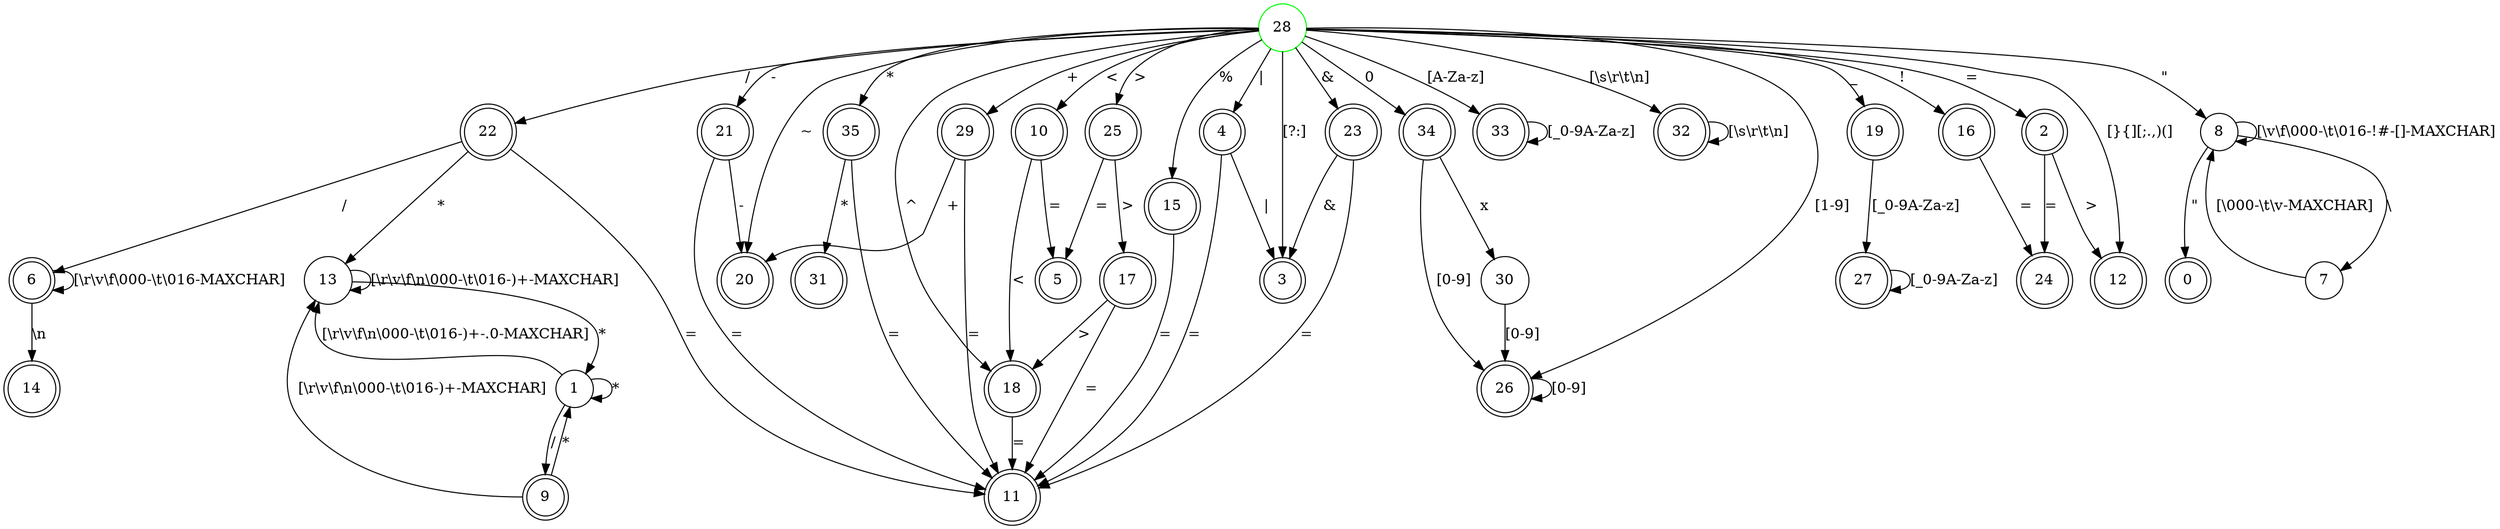digraph DFA {
  35 [shape=doublecircle];
  34 [shape=doublecircle];
  33 [shape=doublecircle];
  32 [shape=doublecircle];
  31 [shape=doublecircle];
  30 [shape=circle];
  29 [shape=doublecircle];
  28 [shape=circle color=green];
  27 [shape=doublecircle];
  26 [shape=doublecircle];
  25 [shape=doublecircle];
  24 [shape=doublecircle];
  23 [shape=doublecircle];
  22 [shape=doublecircle];
  21 [shape=doublecircle];
  20 [shape=doublecircle];
  19 [shape=doublecircle];
  18 [shape=doublecircle];
  17 [shape=doublecircle];
  16 [shape=doublecircle];
  15 [shape=doublecircle];
  14 [shape=doublecircle];
  13 [shape=circle];
  12 [shape=doublecircle];
  11 [shape=doublecircle];
  10 [shape=doublecircle];
  9 [shape=doublecircle];
  8 [shape=circle];
  7 [shape=circle];
  6 [shape=doublecircle];
  5 [shape=doublecircle];
  4 [shape=doublecircle];
  3 [shape=doublecircle];
  2 [shape=doublecircle];
  1 [shape=circle];
  0 [shape=doublecircle];

  35 -> 11 [label="="];
  35 -> 31 [label="*"];
  34 -> 26 [label="[0-9]"];
  34 -> 30 [label="x"];
  33 -> 33 [label="[_0-9A-Za-z]"];
  32 -> 32 [label="[\\s\\r\\t\\n]"];
  30 -> 26 [label="[0-9]"];
  29 -> 11 [label="="];
  29 -> 20 [label="+"];
  28 -> 2 [label="="];
  28 -> 3 [label="[?:]"];
  28 -> 4 [label="|"];
  28 -> 8 [label="\""];
  28 -> 10 [label="<"];
  28 -> 12 [label="[}{\]\[;\.,)(]"];
  28 -> 15 [label="%"];
  28 -> 16 [label="!"];
  28 -> 18 [label="\^"];
  28 -> 19 [label="_"];
  28 -> 20 [label="~"];
  28 -> 21 [label="\-"];
  28 -> 22 [label="/"];
  28 -> 23 [label="&"];
  28 -> 25 [label=">"];
  28 -> 26 [label="[1-9]"];
  28 -> 29 [label="+"];
  28 -> 32 [label="[\\s\\r\\t\\n]"];
  28 -> 33 [label="[A-Za-z]"];
  28 -> 34 [label="0"];
  28 -> 35 [label="*"];
  27 -> 27 [label="[_0-9A-Za-z]"];
  26 -> 26 [label="[0-9]"];
  25 -> 5 [label="="];
  25 -> 17 [label=">"];
  23 -> 3 [label="&"];
  23 -> 11 [label="="];
  22 -> 6 [label="/"];
  22 -> 11 [label="="];
  22 -> 13 [label="*"];
  21 -> 11 [label="="];
  21 -> 20 [label="\-"];
  19 -> 27 [label="[_0-9A-Za-z]"];
  18 -> 11 [label="="];
  17 -> 11 [label="="];
  17 -> 18 [label=">"];
  16 -> 24 [label="="];
  15 -> 11 [label="="];
  13 -> 1 [label="*"];
  13 -> 13 [label="[\\r\\v\\f\\n\\000-\\t\\016-)+-MAXCHAR]"];
  10 -> 5 [label="="];
  10 -> 18 [label="<"];
  9 -> 1 [label="*"];
  9 -> 13 [label="[\\r\\v\\f\\n\\000-\\t\\016-)+-MAXCHAR]"];
  8 -> 0 [label="\""];
  8 -> 7 [label="\\"];
  8 -> 8 [label="[\\v\\f\\000-\\t\\016-!#-\[\]-MAXCHAR]"];
  7 -> 8 [label="[\\000-\\t\\v-MAXCHAR]"];
  6 -> 6 [label="[\\r\\v\\f\\000-\\t\\016-MAXCHAR]"];
  6 -> 14 [label="\\n"];
  4 -> 3 [label="|"];
  4 -> 11 [label="="];
  2 -> 12 [label=">"];
  2 -> 24 [label="="];
  1 -> 1 [label="*"];
  1 -> 9 [label="/"];
  1 -> 13 [label="[\\r\\v\\f\\n\\000-\\t\\016-)+-\.0-MAXCHAR]"];
}
